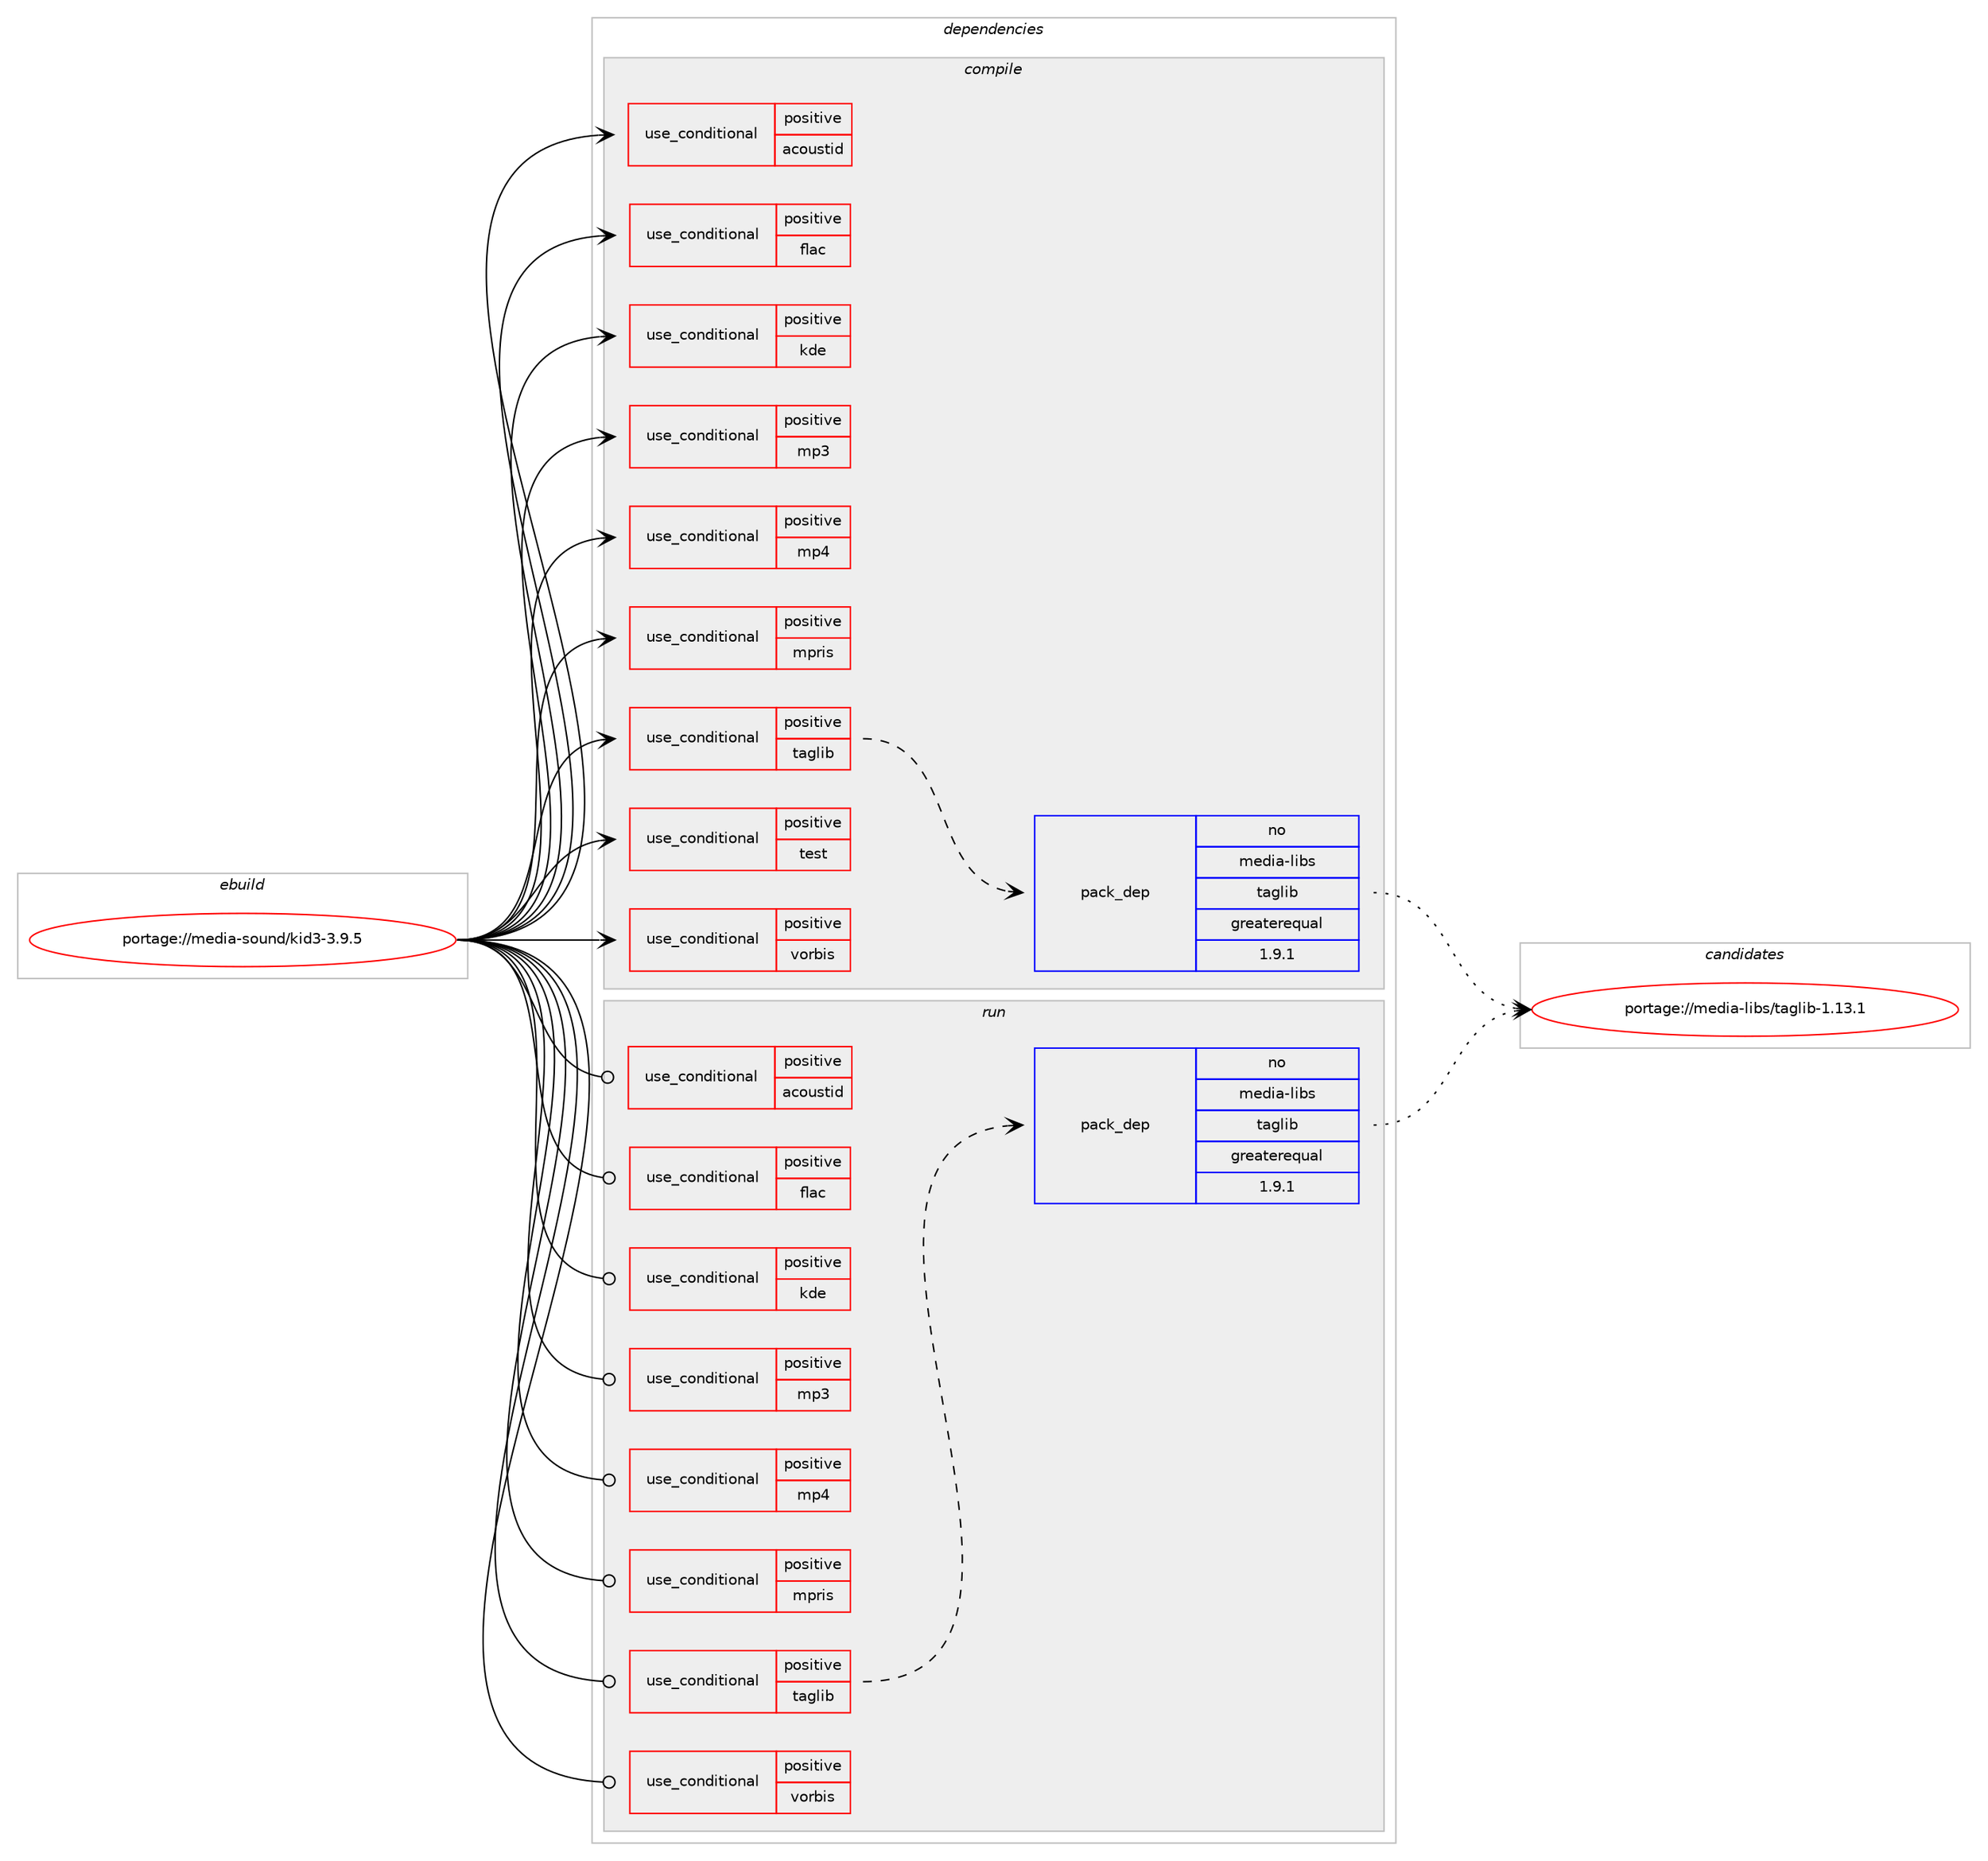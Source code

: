 digraph prolog {

# *************
# Graph options
# *************

newrank=true;
concentrate=true;
compound=true;
graph [rankdir=LR,fontname=Helvetica,fontsize=10,ranksep=1.5];#, ranksep=2.5, nodesep=0.2];
edge  [arrowhead=vee];
node  [fontname=Helvetica,fontsize=10];

# **********
# The ebuild
# **********

subgraph cluster_leftcol {
color=gray;
rank=same;
label=<<i>ebuild</i>>;
id [label="portage://media-sound/kid3-3.9.5", color=red, width=4, href="../media-sound/kid3-3.9.5.svg"];
}

# ****************
# The dependencies
# ****************

subgraph cluster_midcol {
color=gray;
label=<<i>dependencies</i>>;
subgraph cluster_compile {
fillcolor="#eeeeee";
style=filled;
label=<<i>compile</i>>;
subgraph cond78190 {
dependency163507 [label=<<TABLE BORDER="0" CELLBORDER="1" CELLSPACING="0" CELLPADDING="4"><TR><TD ROWSPAN="3" CELLPADDING="10">use_conditional</TD></TR><TR><TD>positive</TD></TR><TR><TD>acoustid</TD></TR></TABLE>>, shape=none, color=red];
# *** BEGIN UNKNOWN DEPENDENCY TYPE (TODO) ***
# dependency163507 -> package_dependency(portage://media-sound/kid3-3.9.5,install,no,media-libs,chromaprint,none,[,,],any_same_slot,[])
# *** END UNKNOWN DEPENDENCY TYPE (TODO) ***

# *** BEGIN UNKNOWN DEPENDENCY TYPE (TODO) ***
# dependency163507 -> package_dependency(portage://media-sound/kid3-3.9.5,install,no,media-video,ffmpeg,none,[,,],any_same_slot,[])
# *** END UNKNOWN DEPENDENCY TYPE (TODO) ***

}
id:e -> dependency163507:w [weight=20,style="solid",arrowhead="vee"];
subgraph cond78191 {
dependency163508 [label=<<TABLE BORDER="0" CELLBORDER="1" CELLSPACING="0" CELLPADDING="4"><TR><TD ROWSPAN="3" CELLPADDING="10">use_conditional</TD></TR><TR><TD>positive</TD></TR><TR><TD>flac</TD></TR></TABLE>>, shape=none, color=red];
# *** BEGIN UNKNOWN DEPENDENCY TYPE (TODO) ***
# dependency163508 -> package_dependency(portage://media-sound/kid3-3.9.5,install,no,media-libs,flac,none,[,,],any_same_slot,[use(enable(cxx),none)])
# *** END UNKNOWN DEPENDENCY TYPE (TODO) ***

# *** BEGIN UNKNOWN DEPENDENCY TYPE (TODO) ***
# dependency163508 -> package_dependency(portage://media-sound/kid3-3.9.5,install,no,media-libs,libvorbis,none,[,,],[],[])
# *** END UNKNOWN DEPENDENCY TYPE (TODO) ***

}
id:e -> dependency163508:w [weight=20,style="solid",arrowhead="vee"];
subgraph cond78192 {
dependency163509 [label=<<TABLE BORDER="0" CELLBORDER="1" CELLSPACING="0" CELLPADDING="4"><TR><TD ROWSPAN="3" CELLPADDING="10">use_conditional</TD></TR><TR><TD>positive</TD></TR><TR><TD>kde</TD></TR></TABLE>>, shape=none, color=red];
# *** BEGIN UNKNOWN DEPENDENCY TYPE (TODO) ***
# dependency163509 -> package_dependency(portage://media-sound/kid3-3.9.5,install,no,kde-frameworks,kconfig,none,[,,],[slot(5)],[])
# *** END UNKNOWN DEPENDENCY TYPE (TODO) ***

# *** BEGIN UNKNOWN DEPENDENCY TYPE (TODO) ***
# dependency163509 -> package_dependency(portage://media-sound/kid3-3.9.5,install,no,kde-frameworks,kconfigwidgets,none,[,,],[slot(5)],[])
# *** END UNKNOWN DEPENDENCY TYPE (TODO) ***

# *** BEGIN UNKNOWN DEPENDENCY TYPE (TODO) ***
# dependency163509 -> package_dependency(portage://media-sound/kid3-3.9.5,install,no,kde-frameworks,kcoreaddons,none,[,,],[slot(5)],[])
# *** END UNKNOWN DEPENDENCY TYPE (TODO) ***

# *** BEGIN UNKNOWN DEPENDENCY TYPE (TODO) ***
# dependency163509 -> package_dependency(portage://media-sound/kid3-3.9.5,install,no,kde-frameworks,kio,none,[,,],[slot(5)],[])
# *** END UNKNOWN DEPENDENCY TYPE (TODO) ***

# *** BEGIN UNKNOWN DEPENDENCY TYPE (TODO) ***
# dependency163509 -> package_dependency(portage://media-sound/kid3-3.9.5,install,no,kde-frameworks,kwidgetsaddons,none,[,,],[slot(5)],[])
# *** END UNKNOWN DEPENDENCY TYPE (TODO) ***

# *** BEGIN UNKNOWN DEPENDENCY TYPE (TODO) ***
# dependency163509 -> package_dependency(portage://media-sound/kid3-3.9.5,install,no,kde-frameworks,kxmlgui,none,[,,],[slot(5)],[])
# *** END UNKNOWN DEPENDENCY TYPE (TODO) ***

}
id:e -> dependency163509:w [weight=20,style="solid",arrowhead="vee"];
subgraph cond78193 {
dependency163510 [label=<<TABLE BORDER="0" CELLBORDER="1" CELLSPACING="0" CELLPADDING="4"><TR><TD ROWSPAN="3" CELLPADDING="10">use_conditional</TD></TR><TR><TD>positive</TD></TR><TR><TD>mp3</TD></TR></TABLE>>, shape=none, color=red];
# *** BEGIN UNKNOWN DEPENDENCY TYPE (TODO) ***
# dependency163510 -> package_dependency(portage://media-sound/kid3-3.9.5,install,no,media-libs,id3lib,none,[,,],[],[])
# *** END UNKNOWN DEPENDENCY TYPE (TODO) ***

}
id:e -> dependency163510:w [weight=20,style="solid",arrowhead="vee"];
subgraph cond78194 {
dependency163511 [label=<<TABLE BORDER="0" CELLBORDER="1" CELLSPACING="0" CELLPADDING="4"><TR><TD ROWSPAN="3" CELLPADDING="10">use_conditional</TD></TR><TR><TD>positive</TD></TR><TR><TD>mp4</TD></TR></TABLE>>, shape=none, color=red];
# *** BEGIN UNKNOWN DEPENDENCY TYPE (TODO) ***
# dependency163511 -> package_dependency(portage://media-sound/kid3-3.9.5,install,no,media-libs,libmp4v2,none,[,,],[],[])
# *** END UNKNOWN DEPENDENCY TYPE (TODO) ***

}
id:e -> dependency163511:w [weight=20,style="solid",arrowhead="vee"];
subgraph cond78195 {
dependency163512 [label=<<TABLE BORDER="0" CELLBORDER="1" CELLSPACING="0" CELLPADDING="4"><TR><TD ROWSPAN="3" CELLPADDING="10">use_conditional</TD></TR><TR><TD>positive</TD></TR><TR><TD>mpris</TD></TR></TABLE>>, shape=none, color=red];
# *** BEGIN UNKNOWN DEPENDENCY TYPE (TODO) ***
# dependency163512 -> package_dependency(portage://media-sound/kid3-3.9.5,install,no,dev-qt,qtdbus,none,[,,],[slot(5)],[])
# *** END UNKNOWN DEPENDENCY TYPE (TODO) ***

}
id:e -> dependency163512:w [weight=20,style="solid",arrowhead="vee"];
subgraph cond78196 {
dependency163513 [label=<<TABLE BORDER="0" CELLBORDER="1" CELLSPACING="0" CELLPADDING="4"><TR><TD ROWSPAN="3" CELLPADDING="10">use_conditional</TD></TR><TR><TD>positive</TD></TR><TR><TD>taglib</TD></TR></TABLE>>, shape=none, color=red];
subgraph pack82922 {
dependency163514 [label=<<TABLE BORDER="0" CELLBORDER="1" CELLSPACING="0" CELLPADDING="4" WIDTH="220"><TR><TD ROWSPAN="6" CELLPADDING="30">pack_dep</TD></TR><TR><TD WIDTH="110">no</TD></TR><TR><TD>media-libs</TD></TR><TR><TD>taglib</TD></TR><TR><TD>greaterequal</TD></TR><TR><TD>1.9.1</TD></TR></TABLE>>, shape=none, color=blue];
}
dependency163513:e -> dependency163514:w [weight=20,style="dashed",arrowhead="vee"];
}
id:e -> dependency163513:w [weight=20,style="solid",arrowhead="vee"];
subgraph cond78197 {
dependency163515 [label=<<TABLE BORDER="0" CELLBORDER="1" CELLSPACING="0" CELLPADDING="4"><TR><TD ROWSPAN="3" CELLPADDING="10">use_conditional</TD></TR><TR><TD>positive</TD></TR><TR><TD>test</TD></TR></TABLE>>, shape=none, color=red];
# *** BEGIN UNKNOWN DEPENDENCY TYPE (TODO) ***
# dependency163515 -> package_dependency(portage://media-sound/kid3-3.9.5,install,no,dev-qt,qttest,none,[,,],[slot(5)],[])
# *** END UNKNOWN DEPENDENCY TYPE (TODO) ***

}
id:e -> dependency163515:w [weight=20,style="solid",arrowhead="vee"];
subgraph cond78198 {
dependency163516 [label=<<TABLE BORDER="0" CELLBORDER="1" CELLSPACING="0" CELLPADDING="4"><TR><TD ROWSPAN="3" CELLPADDING="10">use_conditional</TD></TR><TR><TD>positive</TD></TR><TR><TD>vorbis</TD></TR></TABLE>>, shape=none, color=red];
# *** BEGIN UNKNOWN DEPENDENCY TYPE (TODO) ***
# dependency163516 -> package_dependency(portage://media-sound/kid3-3.9.5,install,no,media-libs,libogg,none,[,,],[],[])
# *** END UNKNOWN DEPENDENCY TYPE (TODO) ***

# *** BEGIN UNKNOWN DEPENDENCY TYPE (TODO) ***
# dependency163516 -> package_dependency(portage://media-sound/kid3-3.9.5,install,no,media-libs,libvorbis,none,[,,],[],[])
# *** END UNKNOWN DEPENDENCY TYPE (TODO) ***

}
id:e -> dependency163516:w [weight=20,style="solid",arrowhead="vee"];
# *** BEGIN UNKNOWN DEPENDENCY TYPE (TODO) ***
# id -> package_dependency(portage://media-sound/kid3-3.9.5,install,no,dev-qt,qtcore,none,[,,],[slot(5)],[])
# *** END UNKNOWN DEPENDENCY TYPE (TODO) ***

# *** BEGIN UNKNOWN DEPENDENCY TYPE (TODO) ***
# id -> package_dependency(portage://media-sound/kid3-3.9.5,install,no,dev-qt,qtdeclarative,none,[,,],[slot(5)],[])
# *** END UNKNOWN DEPENDENCY TYPE (TODO) ***

# *** BEGIN UNKNOWN DEPENDENCY TYPE (TODO) ***
# id -> package_dependency(portage://media-sound/kid3-3.9.5,install,no,dev-qt,qtgui,none,[,,],[slot(5)],[])
# *** END UNKNOWN DEPENDENCY TYPE (TODO) ***

# *** BEGIN UNKNOWN DEPENDENCY TYPE (TODO) ***
# id -> package_dependency(portage://media-sound/kid3-3.9.5,install,no,dev-qt,qtmultimedia,none,[,,],[slot(5)],[])
# *** END UNKNOWN DEPENDENCY TYPE (TODO) ***

# *** BEGIN UNKNOWN DEPENDENCY TYPE (TODO) ***
# id -> package_dependency(portage://media-sound/kid3-3.9.5,install,no,dev-qt,qtnetwork,none,[,,],[slot(5)],[])
# *** END UNKNOWN DEPENDENCY TYPE (TODO) ***

# *** BEGIN UNKNOWN DEPENDENCY TYPE (TODO) ***
# id -> package_dependency(portage://media-sound/kid3-3.9.5,install,no,dev-qt,qtwidgets,none,[,,],[slot(5)],[])
# *** END UNKNOWN DEPENDENCY TYPE (TODO) ***

# *** BEGIN UNKNOWN DEPENDENCY TYPE (TODO) ***
# id -> package_dependency(portage://media-sound/kid3-3.9.5,install,no,dev-qt,qtxml,none,[,,],[slot(5)],[])
# *** END UNKNOWN DEPENDENCY TYPE (TODO) ***

# *** BEGIN UNKNOWN DEPENDENCY TYPE (TODO) ***
# id -> package_dependency(portage://media-sound/kid3-3.9.5,install,no,sys-libs,readline,none,[,,],any_same_slot,[])
# *** END UNKNOWN DEPENDENCY TYPE (TODO) ***

}
subgraph cluster_compileandrun {
fillcolor="#eeeeee";
style=filled;
label=<<i>compile and run</i>>;
}
subgraph cluster_run {
fillcolor="#eeeeee";
style=filled;
label=<<i>run</i>>;
subgraph cond78199 {
dependency163517 [label=<<TABLE BORDER="0" CELLBORDER="1" CELLSPACING="0" CELLPADDING="4"><TR><TD ROWSPAN="3" CELLPADDING="10">use_conditional</TD></TR><TR><TD>positive</TD></TR><TR><TD>acoustid</TD></TR></TABLE>>, shape=none, color=red];
# *** BEGIN UNKNOWN DEPENDENCY TYPE (TODO) ***
# dependency163517 -> package_dependency(portage://media-sound/kid3-3.9.5,run,no,media-libs,chromaprint,none,[,,],any_same_slot,[])
# *** END UNKNOWN DEPENDENCY TYPE (TODO) ***

# *** BEGIN UNKNOWN DEPENDENCY TYPE (TODO) ***
# dependency163517 -> package_dependency(portage://media-sound/kid3-3.9.5,run,no,media-video,ffmpeg,none,[,,],any_same_slot,[])
# *** END UNKNOWN DEPENDENCY TYPE (TODO) ***

}
id:e -> dependency163517:w [weight=20,style="solid",arrowhead="odot"];
subgraph cond78200 {
dependency163518 [label=<<TABLE BORDER="0" CELLBORDER="1" CELLSPACING="0" CELLPADDING="4"><TR><TD ROWSPAN="3" CELLPADDING="10">use_conditional</TD></TR><TR><TD>positive</TD></TR><TR><TD>flac</TD></TR></TABLE>>, shape=none, color=red];
# *** BEGIN UNKNOWN DEPENDENCY TYPE (TODO) ***
# dependency163518 -> package_dependency(portage://media-sound/kid3-3.9.5,run,no,media-libs,flac,none,[,,],any_same_slot,[use(enable(cxx),none)])
# *** END UNKNOWN DEPENDENCY TYPE (TODO) ***

# *** BEGIN UNKNOWN DEPENDENCY TYPE (TODO) ***
# dependency163518 -> package_dependency(portage://media-sound/kid3-3.9.5,run,no,media-libs,libvorbis,none,[,,],[],[])
# *** END UNKNOWN DEPENDENCY TYPE (TODO) ***

}
id:e -> dependency163518:w [weight=20,style="solid",arrowhead="odot"];
subgraph cond78201 {
dependency163519 [label=<<TABLE BORDER="0" CELLBORDER="1" CELLSPACING="0" CELLPADDING="4"><TR><TD ROWSPAN="3" CELLPADDING="10">use_conditional</TD></TR><TR><TD>positive</TD></TR><TR><TD>kde</TD></TR></TABLE>>, shape=none, color=red];
# *** BEGIN UNKNOWN DEPENDENCY TYPE (TODO) ***
# dependency163519 -> package_dependency(portage://media-sound/kid3-3.9.5,run,no,kde-frameworks,kconfig,none,[,,],[slot(5)],[])
# *** END UNKNOWN DEPENDENCY TYPE (TODO) ***

# *** BEGIN UNKNOWN DEPENDENCY TYPE (TODO) ***
# dependency163519 -> package_dependency(portage://media-sound/kid3-3.9.5,run,no,kde-frameworks,kconfigwidgets,none,[,,],[slot(5)],[])
# *** END UNKNOWN DEPENDENCY TYPE (TODO) ***

# *** BEGIN UNKNOWN DEPENDENCY TYPE (TODO) ***
# dependency163519 -> package_dependency(portage://media-sound/kid3-3.9.5,run,no,kde-frameworks,kcoreaddons,none,[,,],[slot(5)],[])
# *** END UNKNOWN DEPENDENCY TYPE (TODO) ***

# *** BEGIN UNKNOWN DEPENDENCY TYPE (TODO) ***
# dependency163519 -> package_dependency(portage://media-sound/kid3-3.9.5,run,no,kde-frameworks,kio,none,[,,],[slot(5)],[])
# *** END UNKNOWN DEPENDENCY TYPE (TODO) ***

# *** BEGIN UNKNOWN DEPENDENCY TYPE (TODO) ***
# dependency163519 -> package_dependency(portage://media-sound/kid3-3.9.5,run,no,kde-frameworks,kwidgetsaddons,none,[,,],[slot(5)],[])
# *** END UNKNOWN DEPENDENCY TYPE (TODO) ***

# *** BEGIN UNKNOWN DEPENDENCY TYPE (TODO) ***
# dependency163519 -> package_dependency(portage://media-sound/kid3-3.9.5,run,no,kde-frameworks,kxmlgui,none,[,,],[slot(5)],[])
# *** END UNKNOWN DEPENDENCY TYPE (TODO) ***

}
id:e -> dependency163519:w [weight=20,style="solid",arrowhead="odot"];
subgraph cond78202 {
dependency163520 [label=<<TABLE BORDER="0" CELLBORDER="1" CELLSPACING="0" CELLPADDING="4"><TR><TD ROWSPAN="3" CELLPADDING="10">use_conditional</TD></TR><TR><TD>positive</TD></TR><TR><TD>mp3</TD></TR></TABLE>>, shape=none, color=red];
# *** BEGIN UNKNOWN DEPENDENCY TYPE (TODO) ***
# dependency163520 -> package_dependency(portage://media-sound/kid3-3.9.5,run,no,media-libs,id3lib,none,[,,],[],[])
# *** END UNKNOWN DEPENDENCY TYPE (TODO) ***

}
id:e -> dependency163520:w [weight=20,style="solid",arrowhead="odot"];
subgraph cond78203 {
dependency163521 [label=<<TABLE BORDER="0" CELLBORDER="1" CELLSPACING="0" CELLPADDING="4"><TR><TD ROWSPAN="3" CELLPADDING="10">use_conditional</TD></TR><TR><TD>positive</TD></TR><TR><TD>mp4</TD></TR></TABLE>>, shape=none, color=red];
# *** BEGIN UNKNOWN DEPENDENCY TYPE (TODO) ***
# dependency163521 -> package_dependency(portage://media-sound/kid3-3.9.5,run,no,media-libs,libmp4v2,none,[,,],[],[])
# *** END UNKNOWN DEPENDENCY TYPE (TODO) ***

}
id:e -> dependency163521:w [weight=20,style="solid",arrowhead="odot"];
subgraph cond78204 {
dependency163522 [label=<<TABLE BORDER="0" CELLBORDER="1" CELLSPACING="0" CELLPADDING="4"><TR><TD ROWSPAN="3" CELLPADDING="10">use_conditional</TD></TR><TR><TD>positive</TD></TR><TR><TD>mpris</TD></TR></TABLE>>, shape=none, color=red];
# *** BEGIN UNKNOWN DEPENDENCY TYPE (TODO) ***
# dependency163522 -> package_dependency(portage://media-sound/kid3-3.9.5,run,no,dev-qt,qtdbus,none,[,,],[slot(5)],[])
# *** END UNKNOWN DEPENDENCY TYPE (TODO) ***

}
id:e -> dependency163522:w [weight=20,style="solid",arrowhead="odot"];
subgraph cond78205 {
dependency163523 [label=<<TABLE BORDER="0" CELLBORDER="1" CELLSPACING="0" CELLPADDING="4"><TR><TD ROWSPAN="3" CELLPADDING="10">use_conditional</TD></TR><TR><TD>positive</TD></TR><TR><TD>taglib</TD></TR></TABLE>>, shape=none, color=red];
subgraph pack82923 {
dependency163524 [label=<<TABLE BORDER="0" CELLBORDER="1" CELLSPACING="0" CELLPADDING="4" WIDTH="220"><TR><TD ROWSPAN="6" CELLPADDING="30">pack_dep</TD></TR><TR><TD WIDTH="110">no</TD></TR><TR><TD>media-libs</TD></TR><TR><TD>taglib</TD></TR><TR><TD>greaterequal</TD></TR><TR><TD>1.9.1</TD></TR></TABLE>>, shape=none, color=blue];
}
dependency163523:e -> dependency163524:w [weight=20,style="dashed",arrowhead="vee"];
}
id:e -> dependency163523:w [weight=20,style="solid",arrowhead="odot"];
subgraph cond78206 {
dependency163525 [label=<<TABLE BORDER="0" CELLBORDER="1" CELLSPACING="0" CELLPADDING="4"><TR><TD ROWSPAN="3" CELLPADDING="10">use_conditional</TD></TR><TR><TD>positive</TD></TR><TR><TD>vorbis</TD></TR></TABLE>>, shape=none, color=red];
# *** BEGIN UNKNOWN DEPENDENCY TYPE (TODO) ***
# dependency163525 -> package_dependency(portage://media-sound/kid3-3.9.5,run,no,media-libs,libogg,none,[,,],[],[])
# *** END UNKNOWN DEPENDENCY TYPE (TODO) ***

# *** BEGIN UNKNOWN DEPENDENCY TYPE (TODO) ***
# dependency163525 -> package_dependency(portage://media-sound/kid3-3.9.5,run,no,media-libs,libvorbis,none,[,,],[],[])
# *** END UNKNOWN DEPENDENCY TYPE (TODO) ***

}
id:e -> dependency163525:w [weight=20,style="solid",arrowhead="odot"];
# *** BEGIN UNKNOWN DEPENDENCY TYPE (TODO) ***
# id -> package_dependency(portage://media-sound/kid3-3.9.5,run,no,dev-qt,qtcore,none,[,,],[slot(5)],[])
# *** END UNKNOWN DEPENDENCY TYPE (TODO) ***

# *** BEGIN UNKNOWN DEPENDENCY TYPE (TODO) ***
# id -> package_dependency(portage://media-sound/kid3-3.9.5,run,no,dev-qt,qtdeclarative,none,[,,],[slot(5)],[])
# *** END UNKNOWN DEPENDENCY TYPE (TODO) ***

# *** BEGIN UNKNOWN DEPENDENCY TYPE (TODO) ***
# id -> package_dependency(portage://media-sound/kid3-3.9.5,run,no,dev-qt,qtgui,none,[,,],[slot(5)],[])
# *** END UNKNOWN DEPENDENCY TYPE (TODO) ***

# *** BEGIN UNKNOWN DEPENDENCY TYPE (TODO) ***
# id -> package_dependency(portage://media-sound/kid3-3.9.5,run,no,dev-qt,qtmultimedia,none,[,,],[slot(5)],[])
# *** END UNKNOWN DEPENDENCY TYPE (TODO) ***

# *** BEGIN UNKNOWN DEPENDENCY TYPE (TODO) ***
# id -> package_dependency(portage://media-sound/kid3-3.9.5,run,no,dev-qt,qtnetwork,none,[,,],[slot(5)],[])
# *** END UNKNOWN DEPENDENCY TYPE (TODO) ***

# *** BEGIN UNKNOWN DEPENDENCY TYPE (TODO) ***
# id -> package_dependency(portage://media-sound/kid3-3.9.5,run,no,dev-qt,qtwidgets,none,[,,],[slot(5)],[])
# *** END UNKNOWN DEPENDENCY TYPE (TODO) ***

# *** BEGIN UNKNOWN DEPENDENCY TYPE (TODO) ***
# id -> package_dependency(portage://media-sound/kid3-3.9.5,run,no,dev-qt,qtxml,none,[,,],[slot(5)],[])
# *** END UNKNOWN DEPENDENCY TYPE (TODO) ***

# *** BEGIN UNKNOWN DEPENDENCY TYPE (TODO) ***
# id -> package_dependency(portage://media-sound/kid3-3.9.5,run,no,sys-libs,readline,none,[,,],any_same_slot,[])
# *** END UNKNOWN DEPENDENCY TYPE (TODO) ***

}
}

# **************
# The candidates
# **************

subgraph cluster_choices {
rank=same;
color=gray;
label=<<i>candidates</i>>;

subgraph choice82922 {
color=black;
nodesep=1;
choice10910110010597451081059811547116971031081059845494649514649 [label="portage://media-libs/taglib-1.13.1", color=red, width=4,href="../media-libs/taglib-1.13.1.svg"];
dependency163514:e -> choice10910110010597451081059811547116971031081059845494649514649:w [style=dotted,weight="100"];
}
subgraph choice82923 {
color=black;
nodesep=1;
choice10910110010597451081059811547116971031081059845494649514649 [label="portage://media-libs/taglib-1.13.1", color=red, width=4,href="../media-libs/taglib-1.13.1.svg"];
dependency163524:e -> choice10910110010597451081059811547116971031081059845494649514649:w [style=dotted,weight="100"];
}
}

}
